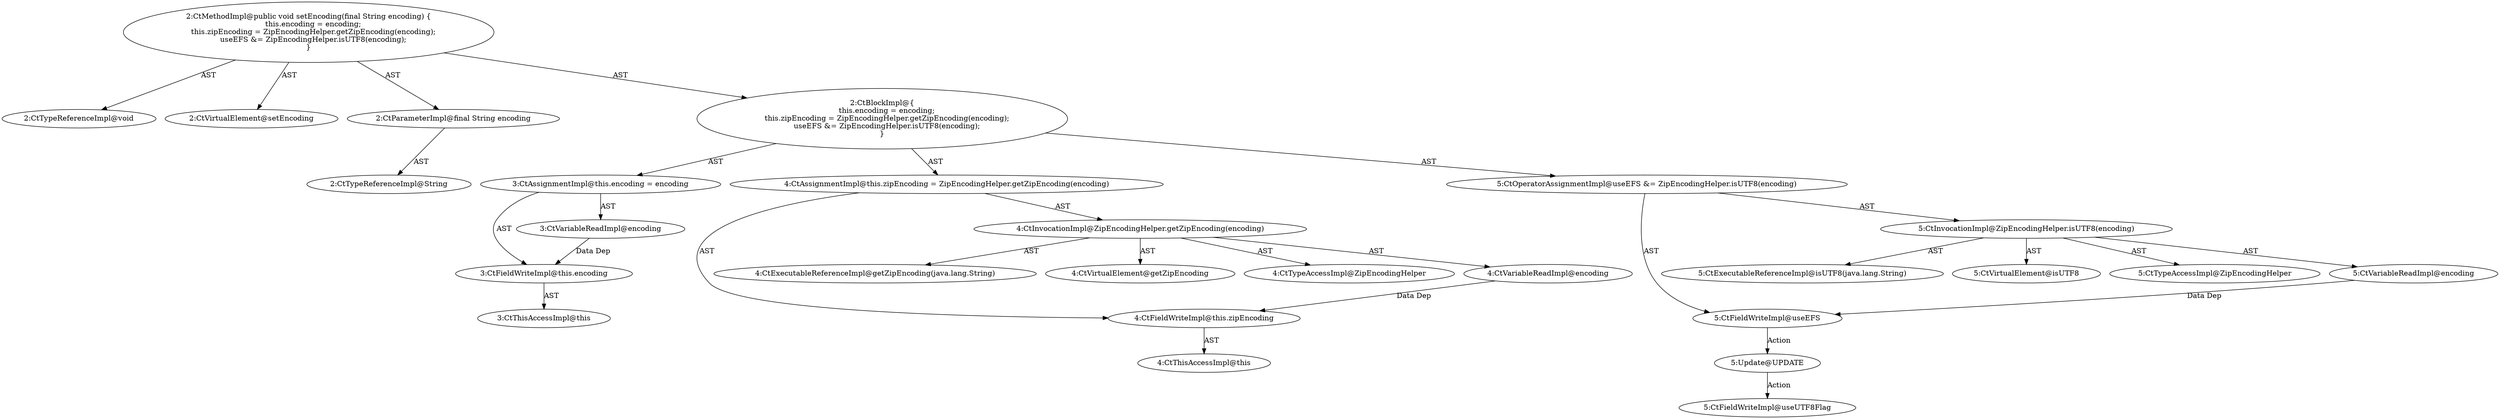 digraph "setEncoding#?,String" {
0 [label="2:CtTypeReferenceImpl@void" shape=ellipse]
1 [label="2:CtVirtualElement@setEncoding" shape=ellipse]
2 [label="2:CtParameterImpl@final String encoding" shape=ellipse]
3 [label="2:CtTypeReferenceImpl@String" shape=ellipse]
4 [label="3:CtFieldWriteImpl@this.encoding" shape=ellipse]
5 [label="3:CtThisAccessImpl@this" shape=ellipse]
6 [label="3:CtVariableReadImpl@encoding" shape=ellipse]
7 [label="3:CtAssignmentImpl@this.encoding = encoding" shape=ellipse]
8 [label="4:CtFieldWriteImpl@this.zipEncoding" shape=ellipse]
9 [label="4:CtThisAccessImpl@this" shape=ellipse]
10 [label="4:CtExecutableReferenceImpl@getZipEncoding(java.lang.String)" shape=ellipse]
11 [label="4:CtVirtualElement@getZipEncoding" shape=ellipse]
12 [label="4:CtTypeAccessImpl@ZipEncodingHelper" shape=ellipse]
13 [label="4:CtVariableReadImpl@encoding" shape=ellipse]
14 [label="4:CtInvocationImpl@ZipEncodingHelper.getZipEncoding(encoding)" shape=ellipse]
15 [label="4:CtAssignmentImpl@this.zipEncoding = ZipEncodingHelper.getZipEncoding(encoding)" shape=ellipse]
16 [label="5:CtFieldWriteImpl@useEFS" shape=ellipse]
17 [label="5:CtExecutableReferenceImpl@isUTF8(java.lang.String)" shape=ellipse]
18 [label="5:CtVirtualElement@isUTF8" shape=ellipse]
19 [label="5:CtTypeAccessImpl@ZipEncodingHelper" shape=ellipse]
20 [label="5:CtVariableReadImpl@encoding" shape=ellipse]
21 [label="5:CtInvocationImpl@ZipEncodingHelper.isUTF8(encoding)" shape=ellipse]
22 [label="5:CtOperatorAssignmentImpl@useEFS &= ZipEncodingHelper.isUTF8(encoding)" shape=ellipse]
23 [label="2:CtBlockImpl@\{
    this.encoding = encoding;
    this.zipEncoding = ZipEncodingHelper.getZipEncoding(encoding);
    useEFS &= ZipEncodingHelper.isUTF8(encoding);
\}" shape=ellipse]
24 [label="2:CtMethodImpl@public void setEncoding(final String encoding) \{
    this.encoding = encoding;
    this.zipEncoding = ZipEncodingHelper.getZipEncoding(encoding);
    useEFS &= ZipEncodingHelper.isUTF8(encoding);
\}" shape=ellipse]
25 [label="5:Update@UPDATE" shape=ellipse]
26 [label="5:CtFieldWriteImpl@useUTF8Flag" shape=ellipse]
2 -> 3 [label="AST"];
4 -> 5 [label="AST"];
6 -> 4 [label="Data Dep"];
7 -> 4 [label="AST"];
7 -> 6 [label="AST"];
8 -> 9 [label="AST"];
13 -> 8 [label="Data Dep"];
14 -> 11 [label="AST"];
14 -> 12 [label="AST"];
14 -> 10 [label="AST"];
14 -> 13 [label="AST"];
15 -> 8 [label="AST"];
15 -> 14 [label="AST"];
16 -> 25 [label="Action"];
20 -> 16 [label="Data Dep"];
21 -> 18 [label="AST"];
21 -> 19 [label="AST"];
21 -> 17 [label="AST"];
21 -> 20 [label="AST"];
22 -> 16 [label="AST"];
22 -> 21 [label="AST"];
23 -> 7 [label="AST"];
23 -> 15 [label="AST"];
23 -> 22 [label="AST"];
24 -> 1 [label="AST"];
24 -> 0 [label="AST"];
24 -> 2 [label="AST"];
24 -> 23 [label="AST"];
25 -> 26 [label="Action"];
}